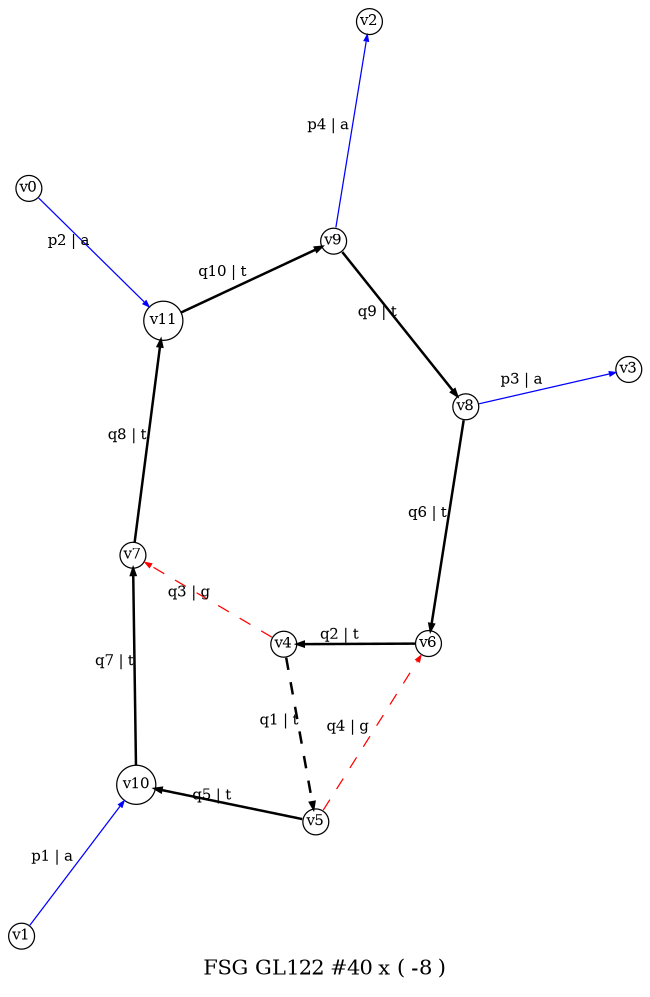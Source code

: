 digraph dot_47_0_GL122 {
label="FSG GL122 #40 x ( -8 )";
noverlap="scale"; layout="neato";
graph [ 
overall_factor="NumeratorDependentGrouping(122,1,AntiFermionSpinSumSign(1)*AutG(1)^-1*ExternalFermionOrderingSign(1)*InternalFermionLoopSign(-1)*NumeratorIndependentSymmetryGrouping(4))+NumeratorDependentGrouping(123,1,AntiFermionSpinSumSign(1)*AutG(1)^-1*ExternalFermionOrderingSign(1)*InternalFermionLoopSign(-1)*NumeratorIndependentSymmetryGrouping(4))",
overall_factor_evaluated="-8",
fontsize=10,ratio=1.5
 ];
node [ fontsize=7,shape=circle,margin=0,height=0.01,penwidth=0.6 ];
edge [ fontsize=7,arrowsize=0.3,penwidth=0.6 ];
"v1" -> "v10" [label="p1 | a",color="blue",penwidth="0.6",style="solid"];
"v0" -> "v11" [label="p2 | a",color="blue",penwidth="0.6",style="solid"];
"v8" -> "v3" [label="p3 | a",color="blue",penwidth="0.6",style="solid"];
"v9" -> "v2" [label="p4 | a",color="blue",penwidth="0.6",style="solid"];
"v4" -> "v5" [label="q1 | t",color="black",penwidth="1.2",style="dashed"];
"v6" -> "v4" [label="q2 | t",color="black",penwidth="1.2",style="solid"];
"v4" -> "v7" [label="q3 | g",color="red",penwidth="0.6",style="dashed"];
"v5" -> "v6" [label="q4 | g",color="red",penwidth="0.6",style="dashed"];
"v5" -> "v10" [label="q5 | t",color="black",penwidth="1.2",style="solid"];
"v8" -> "v6" [label="q6 | t",color="black",penwidth="1.2",style="solid"];
"v10" -> "v7" [label="q7 | t",color="black",penwidth="1.2",style="solid"];
"v7" -> "v11" [label="q8 | t",color="black",penwidth="1.2",style="solid"];
"v9" -> "v8" [label="q9 | t",color="black",penwidth="1.2",style="solid"];
"v11" -> "v9" [label="q10 | t",color="black",penwidth="1.2",style="solid"];
}
